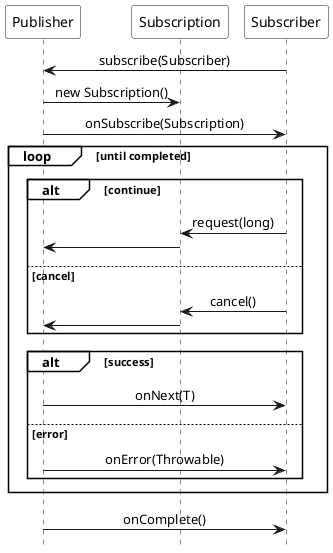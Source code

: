 @startuml

scale 1.0

hide footbox

!pragma teoz true

skinparam monochrome true
skinparam defaultFontName Source Sans Pro
'skinparam titleFontSize 15
'skinparam sequenceMessageAlign left
skinparam sequenceMessageAlign center
skinparam participantBackgroundColor #white
skinparam noteBackgroundColor #white
skinparam sequenceGroupBackgroundColor #white

participant Publisher
participant Subscription
participant Subscriber

Subscriber -> Publisher : subscribe(Subscriber)
Publisher -> Subscription : new Subscription()
Publisher -> Subscriber : onSubscribe(Subscription)

loop until completed
    alt continue
        Subscriber -> Subscription : request(long)
        Subscription -> Publisher
    else cancel
        Subscriber -> Subscription : cancel()
        Subscription -> Publisher
    end

    alt success
        Publisher -> Subscriber : onNext(T)
    else error
        Publisher -> Subscriber : onError(Throwable)
    end
end

Publisher -> Subscriber : onComplete()

@enduml